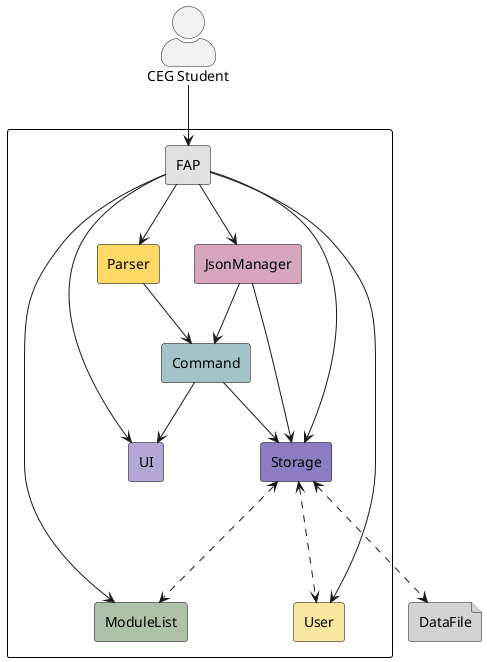 @startuml
top to bottom direction

skinparam packageStyle rectangle
skinparam actorStyle awesome

skinparam rectangle {
  borderColor black
}

rectangle {
  rectangle FAP as main #E1E1E1
  rectangle ModuleList #ADC2A9
  rectangle UI #B4A7D6
  rectangle Parser #FFD966
  rectangle Command #A2C4C9
  rectangle JsonManager #D5A6BD
  rectangle Storage #8E7CC3
  rectangle User #F9E79F
}

file DataFile #LightGrey

actor "CEG Student"

"CEG Student" --> main
main --> User
main --> ModuleList
main --> UI
main --> Parser
main --> Storage
main --> JsonManager

JsonManager --> Command
JsonManager --> Storage

Parser --> Command
Command --> UI
Command --> Storage
Storage <--.> User
Storage <.--> DataFile
Storage <--.> ModuleList

@enduml